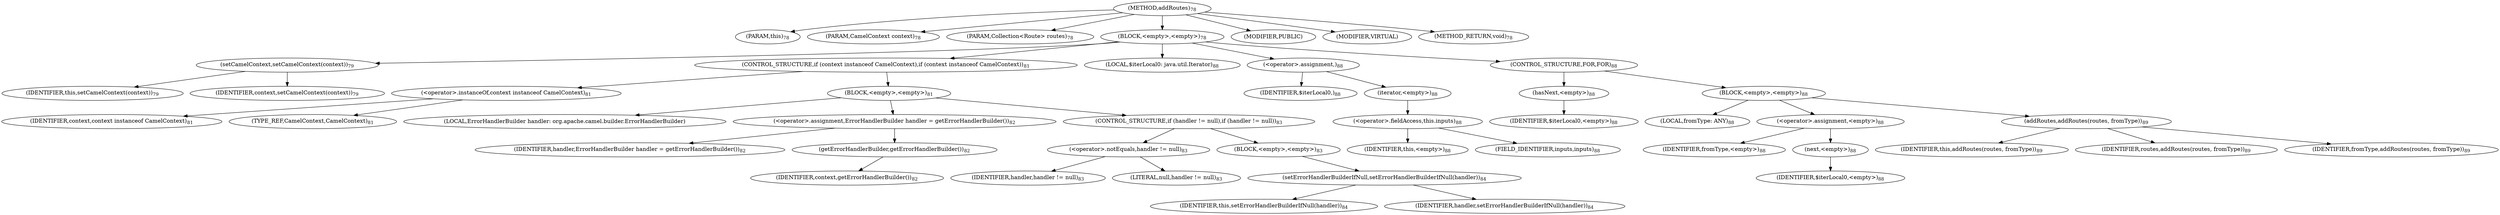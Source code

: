 digraph "addRoutes" {  
"217" [label = <(METHOD,addRoutes)<SUB>78</SUB>> ]
"8" [label = <(PARAM,this)<SUB>78</SUB>> ]
"218" [label = <(PARAM,CamelContext context)<SUB>78</SUB>> ]
"219" [label = <(PARAM,Collection&lt;Route&gt; routes)<SUB>78</SUB>> ]
"220" [label = <(BLOCK,&lt;empty&gt;,&lt;empty&gt;)<SUB>78</SUB>> ]
"221" [label = <(setCamelContext,setCamelContext(context))<SUB>79</SUB>> ]
"7" [label = <(IDENTIFIER,this,setCamelContext(context))<SUB>79</SUB>> ]
"222" [label = <(IDENTIFIER,context,setCamelContext(context))<SUB>79</SUB>> ]
"223" [label = <(CONTROL_STRUCTURE,if (context instanceof CamelContext),if (context instanceof CamelContext))<SUB>81</SUB>> ]
"224" [label = <(&lt;operator&gt;.instanceOf,context instanceof CamelContext)<SUB>81</SUB>> ]
"225" [label = <(IDENTIFIER,context,context instanceof CamelContext)<SUB>81</SUB>> ]
"226" [label = <(TYPE_REF,CamelContext,CamelContext)<SUB>81</SUB>> ]
"227" [label = <(BLOCK,&lt;empty&gt;,&lt;empty&gt;)<SUB>81</SUB>> ]
"228" [label = <(LOCAL,ErrorHandlerBuilder handler: org.apache.camel.builder.ErrorHandlerBuilder)> ]
"229" [label = <(&lt;operator&gt;.assignment,ErrorHandlerBuilder handler = getErrorHandlerBuilder())<SUB>82</SUB>> ]
"230" [label = <(IDENTIFIER,handler,ErrorHandlerBuilder handler = getErrorHandlerBuilder())<SUB>82</SUB>> ]
"231" [label = <(getErrorHandlerBuilder,getErrorHandlerBuilder())<SUB>82</SUB>> ]
"232" [label = <(IDENTIFIER,context,getErrorHandlerBuilder())<SUB>82</SUB>> ]
"233" [label = <(CONTROL_STRUCTURE,if (handler != null),if (handler != null))<SUB>83</SUB>> ]
"234" [label = <(&lt;operator&gt;.notEquals,handler != null)<SUB>83</SUB>> ]
"235" [label = <(IDENTIFIER,handler,handler != null)<SUB>83</SUB>> ]
"236" [label = <(LITERAL,null,handler != null)<SUB>83</SUB>> ]
"237" [label = <(BLOCK,&lt;empty&gt;,&lt;empty&gt;)<SUB>83</SUB>> ]
"238" [label = <(setErrorHandlerBuilderIfNull,setErrorHandlerBuilderIfNull(handler))<SUB>84</SUB>> ]
"9" [label = <(IDENTIFIER,this,setErrorHandlerBuilderIfNull(handler))<SUB>84</SUB>> ]
"239" [label = <(IDENTIFIER,handler,setErrorHandlerBuilderIfNull(handler))<SUB>84</SUB>> ]
"240" [label = <(LOCAL,$iterLocal0: java.util.Iterator)<SUB>88</SUB>> ]
"241" [label = <(&lt;operator&gt;.assignment,)<SUB>88</SUB>> ]
"242" [label = <(IDENTIFIER,$iterLocal0,)<SUB>88</SUB>> ]
"243" [label = <(iterator,&lt;empty&gt;)<SUB>88</SUB>> ]
"244" [label = <(&lt;operator&gt;.fieldAccess,this.inputs)<SUB>88</SUB>> ]
"245" [label = <(IDENTIFIER,this,&lt;empty&gt;)<SUB>88</SUB>> ]
"246" [label = <(FIELD_IDENTIFIER,inputs,inputs)<SUB>88</SUB>> ]
"247" [label = <(CONTROL_STRUCTURE,FOR,FOR)<SUB>88</SUB>> ]
"248" [label = <(hasNext,&lt;empty&gt;)<SUB>88</SUB>> ]
"249" [label = <(IDENTIFIER,$iterLocal0,&lt;empty&gt;)<SUB>88</SUB>> ]
"250" [label = <(BLOCK,&lt;empty&gt;,&lt;empty&gt;)<SUB>88</SUB>> ]
"251" [label = <(LOCAL,fromType: ANY)<SUB>88</SUB>> ]
"252" [label = <(&lt;operator&gt;.assignment,&lt;empty&gt;)<SUB>88</SUB>> ]
"253" [label = <(IDENTIFIER,fromType,&lt;empty&gt;)<SUB>88</SUB>> ]
"254" [label = <(next,&lt;empty&gt;)<SUB>88</SUB>> ]
"255" [label = <(IDENTIFIER,$iterLocal0,&lt;empty&gt;)<SUB>88</SUB>> ]
"256" [label = <(addRoutes,addRoutes(routes, fromType))<SUB>89</SUB>> ]
"10" [label = <(IDENTIFIER,this,addRoutes(routes, fromType))<SUB>89</SUB>> ]
"257" [label = <(IDENTIFIER,routes,addRoutes(routes, fromType))<SUB>89</SUB>> ]
"258" [label = <(IDENTIFIER,fromType,addRoutes(routes, fromType))<SUB>89</SUB>> ]
"259" [label = <(MODIFIER,PUBLIC)> ]
"260" [label = <(MODIFIER,VIRTUAL)> ]
"261" [label = <(METHOD_RETURN,void)<SUB>78</SUB>> ]
  "217" -> "8" 
  "217" -> "218" 
  "217" -> "219" 
  "217" -> "220" 
  "217" -> "259" 
  "217" -> "260" 
  "217" -> "261" 
  "220" -> "221" 
  "220" -> "223" 
  "220" -> "240" 
  "220" -> "241" 
  "220" -> "247" 
  "221" -> "7" 
  "221" -> "222" 
  "223" -> "224" 
  "223" -> "227" 
  "224" -> "225" 
  "224" -> "226" 
  "227" -> "228" 
  "227" -> "229" 
  "227" -> "233" 
  "229" -> "230" 
  "229" -> "231" 
  "231" -> "232" 
  "233" -> "234" 
  "233" -> "237" 
  "234" -> "235" 
  "234" -> "236" 
  "237" -> "238" 
  "238" -> "9" 
  "238" -> "239" 
  "241" -> "242" 
  "241" -> "243" 
  "243" -> "244" 
  "244" -> "245" 
  "244" -> "246" 
  "247" -> "248" 
  "247" -> "250" 
  "248" -> "249" 
  "250" -> "251" 
  "250" -> "252" 
  "250" -> "256" 
  "252" -> "253" 
  "252" -> "254" 
  "254" -> "255" 
  "256" -> "10" 
  "256" -> "257" 
  "256" -> "258" 
}
